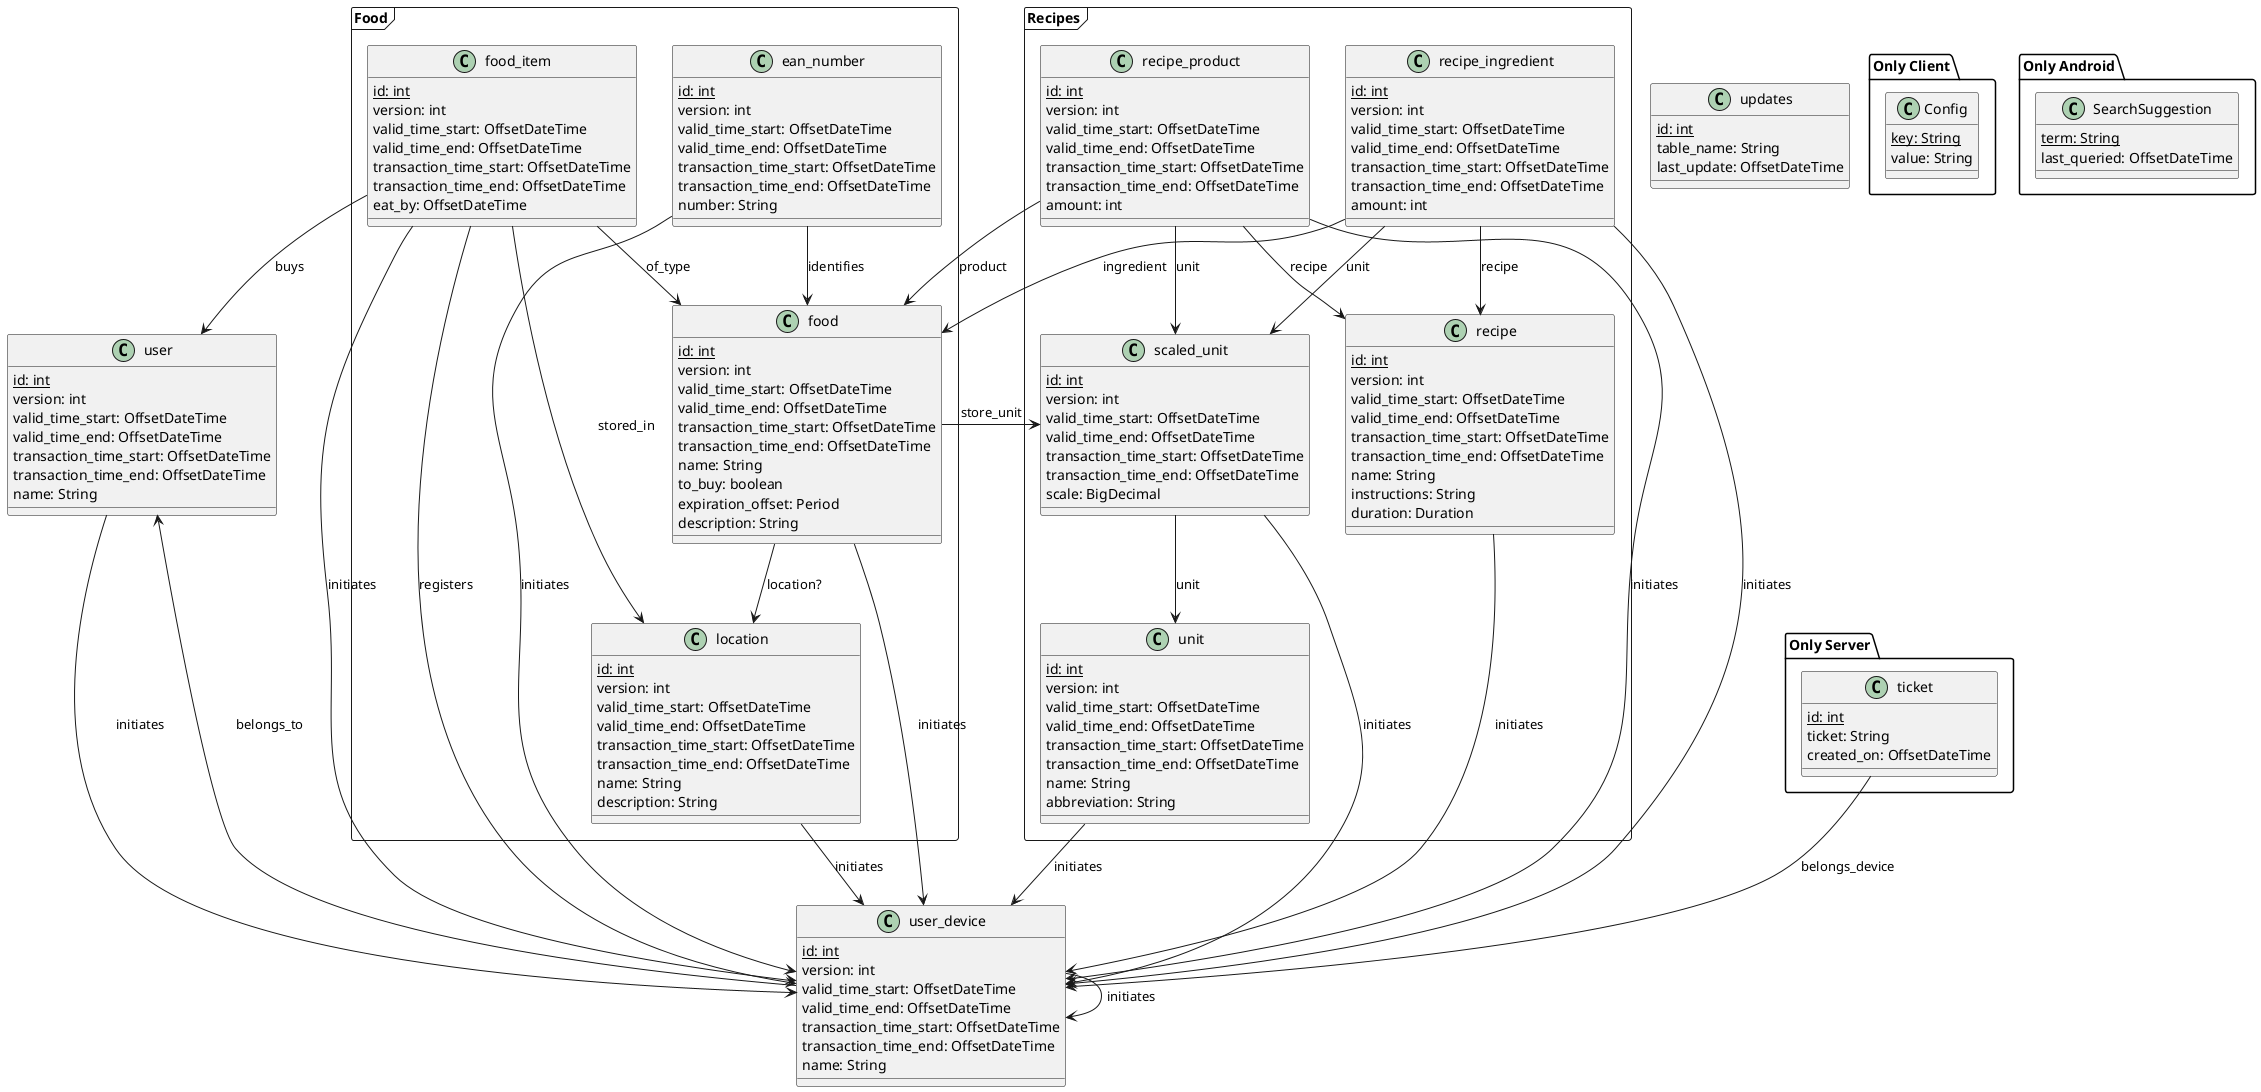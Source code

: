 @startuml

class user {
    {static} id: int
    version: int
    valid_time_start: OffsetDateTime
    valid_time_end: OffsetDateTime
    transaction_time_start: OffsetDateTime
    transaction_time_end: OffsetDateTime
    name: String
}

class user_device {
    {static} id: int
    version: int
    valid_time_start: OffsetDateTime
    valid_time_end: OffsetDateTime
    transaction_time_start: OffsetDateTime
    transaction_time_end: OffsetDateTime
    name: String
}

package Food <<Frame>> {

    class location {
        {static} id: int
        version: int
        valid_time_start: OffsetDateTime
        valid_time_end: OffsetDateTime
        transaction_time_start: OffsetDateTime
        transaction_time_end: OffsetDateTime
        name: String
        description: String
    }

    class food {
        {static} id: int
        version: int
        valid_time_start: OffsetDateTime
        valid_time_end: OffsetDateTime
        transaction_time_start: OffsetDateTime
        transaction_time_end: OffsetDateTime
        name: String
        to_buy: boolean
        expiration_offset: Period
        description: String
    }

    class food_item {
        {static} id: int
        version: int
        valid_time_start: OffsetDateTime
        valid_time_end: OffsetDateTime
        transaction_time_start: OffsetDateTime
        transaction_time_end: OffsetDateTime
        eat_by: OffsetDateTime
    }

    class ean_number {
        {static} id: int
        version: int
        valid_time_start: OffsetDateTime
        valid_time_end: OffsetDateTime
        transaction_time_start: OffsetDateTime
        transaction_time_end: OffsetDateTime
        number: String
    }
}

package Recipes <<Frame>> {

    class recipe {
        {static} id: int
        version: int
        valid_time_start: OffsetDateTime
        valid_time_end: OffsetDateTime
        transaction_time_start: OffsetDateTime
        transaction_time_end: OffsetDateTime
        name: String
        instructions: String
        duration: Duration
    }

    class recipe_ingredient {
        {static} id: int
        version: int
        valid_time_start: OffsetDateTime
        valid_time_end: OffsetDateTime
        transaction_time_start: OffsetDateTime
        transaction_time_end: OffsetDateTime
        amount: int
    }

    class recipe_product {
        {static} id: int
        version: int
        valid_time_start: OffsetDateTime
        valid_time_end: OffsetDateTime
        transaction_time_start: OffsetDateTime
        transaction_time_end: OffsetDateTime
        amount: int
    }

    class scaled_unit {
        {static} id: int
        version: int
        valid_time_start: OffsetDateTime
        valid_time_end: OffsetDateTime
        transaction_time_start: OffsetDateTime
        transaction_time_end: OffsetDateTime
        scale: BigDecimal
    }

    class unit {
        {static} id: int
        version: int
        valid_time_start: OffsetDateTime
        valid_time_end: OffsetDateTime
        transaction_time_start: OffsetDateTime
        transaction_time_end: OffsetDateTime
        name: String
        abbreviation: String
    }
}

class updates {
    {static} id: int
    table_name: String
    last_update: OffsetDateTime
}

package "Only Server" {
    class ticket {
        {static} id: int
        ticket: String
        created_on: OffsetDateTime
    }
}

package "Only Client" {
    class Config {
        {static} key: String
        value: String
    }
}

package "Only Android" {
    class SearchSuggestion {
        {static} term: String
        last_queried: OffsetDateTime
    }
}

location --> user_device : initiates
food --> user_device : initiates
user --> user_device : initiates
user_device --> user_device : initiates
food_item --> user_device : initiates
ean_number --> user_device : initiates
recipe --> user_device : initiates
recipe_ingredient --> user_device : initiates
recipe_product --> user_device : initiates
unit --> user_device : initiates
scaled_unit --> user_device : initiates

user_device --> user : belongs_to

ean_number --> food : identifies

food --> location : location?
food --> scaled_unit : store_unit

food_item --> location : stored_in
food_item --> food : of_type
food_item --> user : buys
food_item --> user_device : registers

recipe_ingredient --> recipe : recipe
recipe_ingredient --> food : ingredient
recipe_ingredient --> scaled_unit : unit

recipe_product --> recipe : recipe
recipe_product --> food : product
recipe_product --> scaled_unit : unit

scaled_unit --> unit : unit

ticket --> user_device : belongs_device

@enduml
